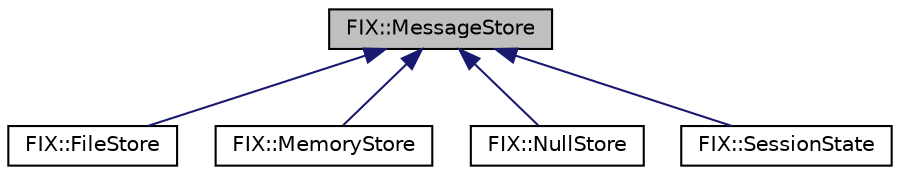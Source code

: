 digraph "FIX::MessageStore"
{
  edge [fontname="Helvetica",fontsize="10",labelfontname="Helvetica",labelfontsize="10"];
  node [fontname="Helvetica",fontsize="10",shape=record];
  Node0 [label="FIX::MessageStore",height=0.2,width=0.4,color="black", fillcolor="grey75", style="filled", fontcolor="black"];
  Node0 -> Node1 [dir="back",color="midnightblue",fontsize="10",style="solid",fontname="Helvetica"];
  Node1 [label="FIX::FileStore",height=0.2,width=0.4,color="black", fillcolor="white", style="filled",URL="$class_f_i_x_1_1_file_store.html",tooltip="File based implementation of MessageStore. "];
  Node0 -> Node2 [dir="back",color="midnightblue",fontsize="10",style="solid",fontname="Helvetica"];
  Node2 [label="FIX::MemoryStore",height=0.2,width=0.4,color="black", fillcolor="white", style="filled",URL="$class_f_i_x_1_1_memory_store.html",tooltip="Memory based implementation of MessageStore. "];
  Node0 -> Node3 [dir="back",color="midnightblue",fontsize="10",style="solid",fontname="Helvetica"];
  Node3 [label="FIX::NullStore",height=0.2,width=0.4,color="black", fillcolor="white", style="filled",URL="$class_f_i_x_1_1_null_store.html",tooltip="Null implementation of MessageStore. "];
  Node0 -> Node4 [dir="back",color="midnightblue",fontsize="10",style="solid",fontname="Helvetica"];
  Node4 [label="FIX::SessionState",height=0.2,width=0.4,color="black", fillcolor="white", style="filled",URL="$class_f_i_x_1_1_session_state.html",tooltip="Maintains all of state for the Session class. "];
}
